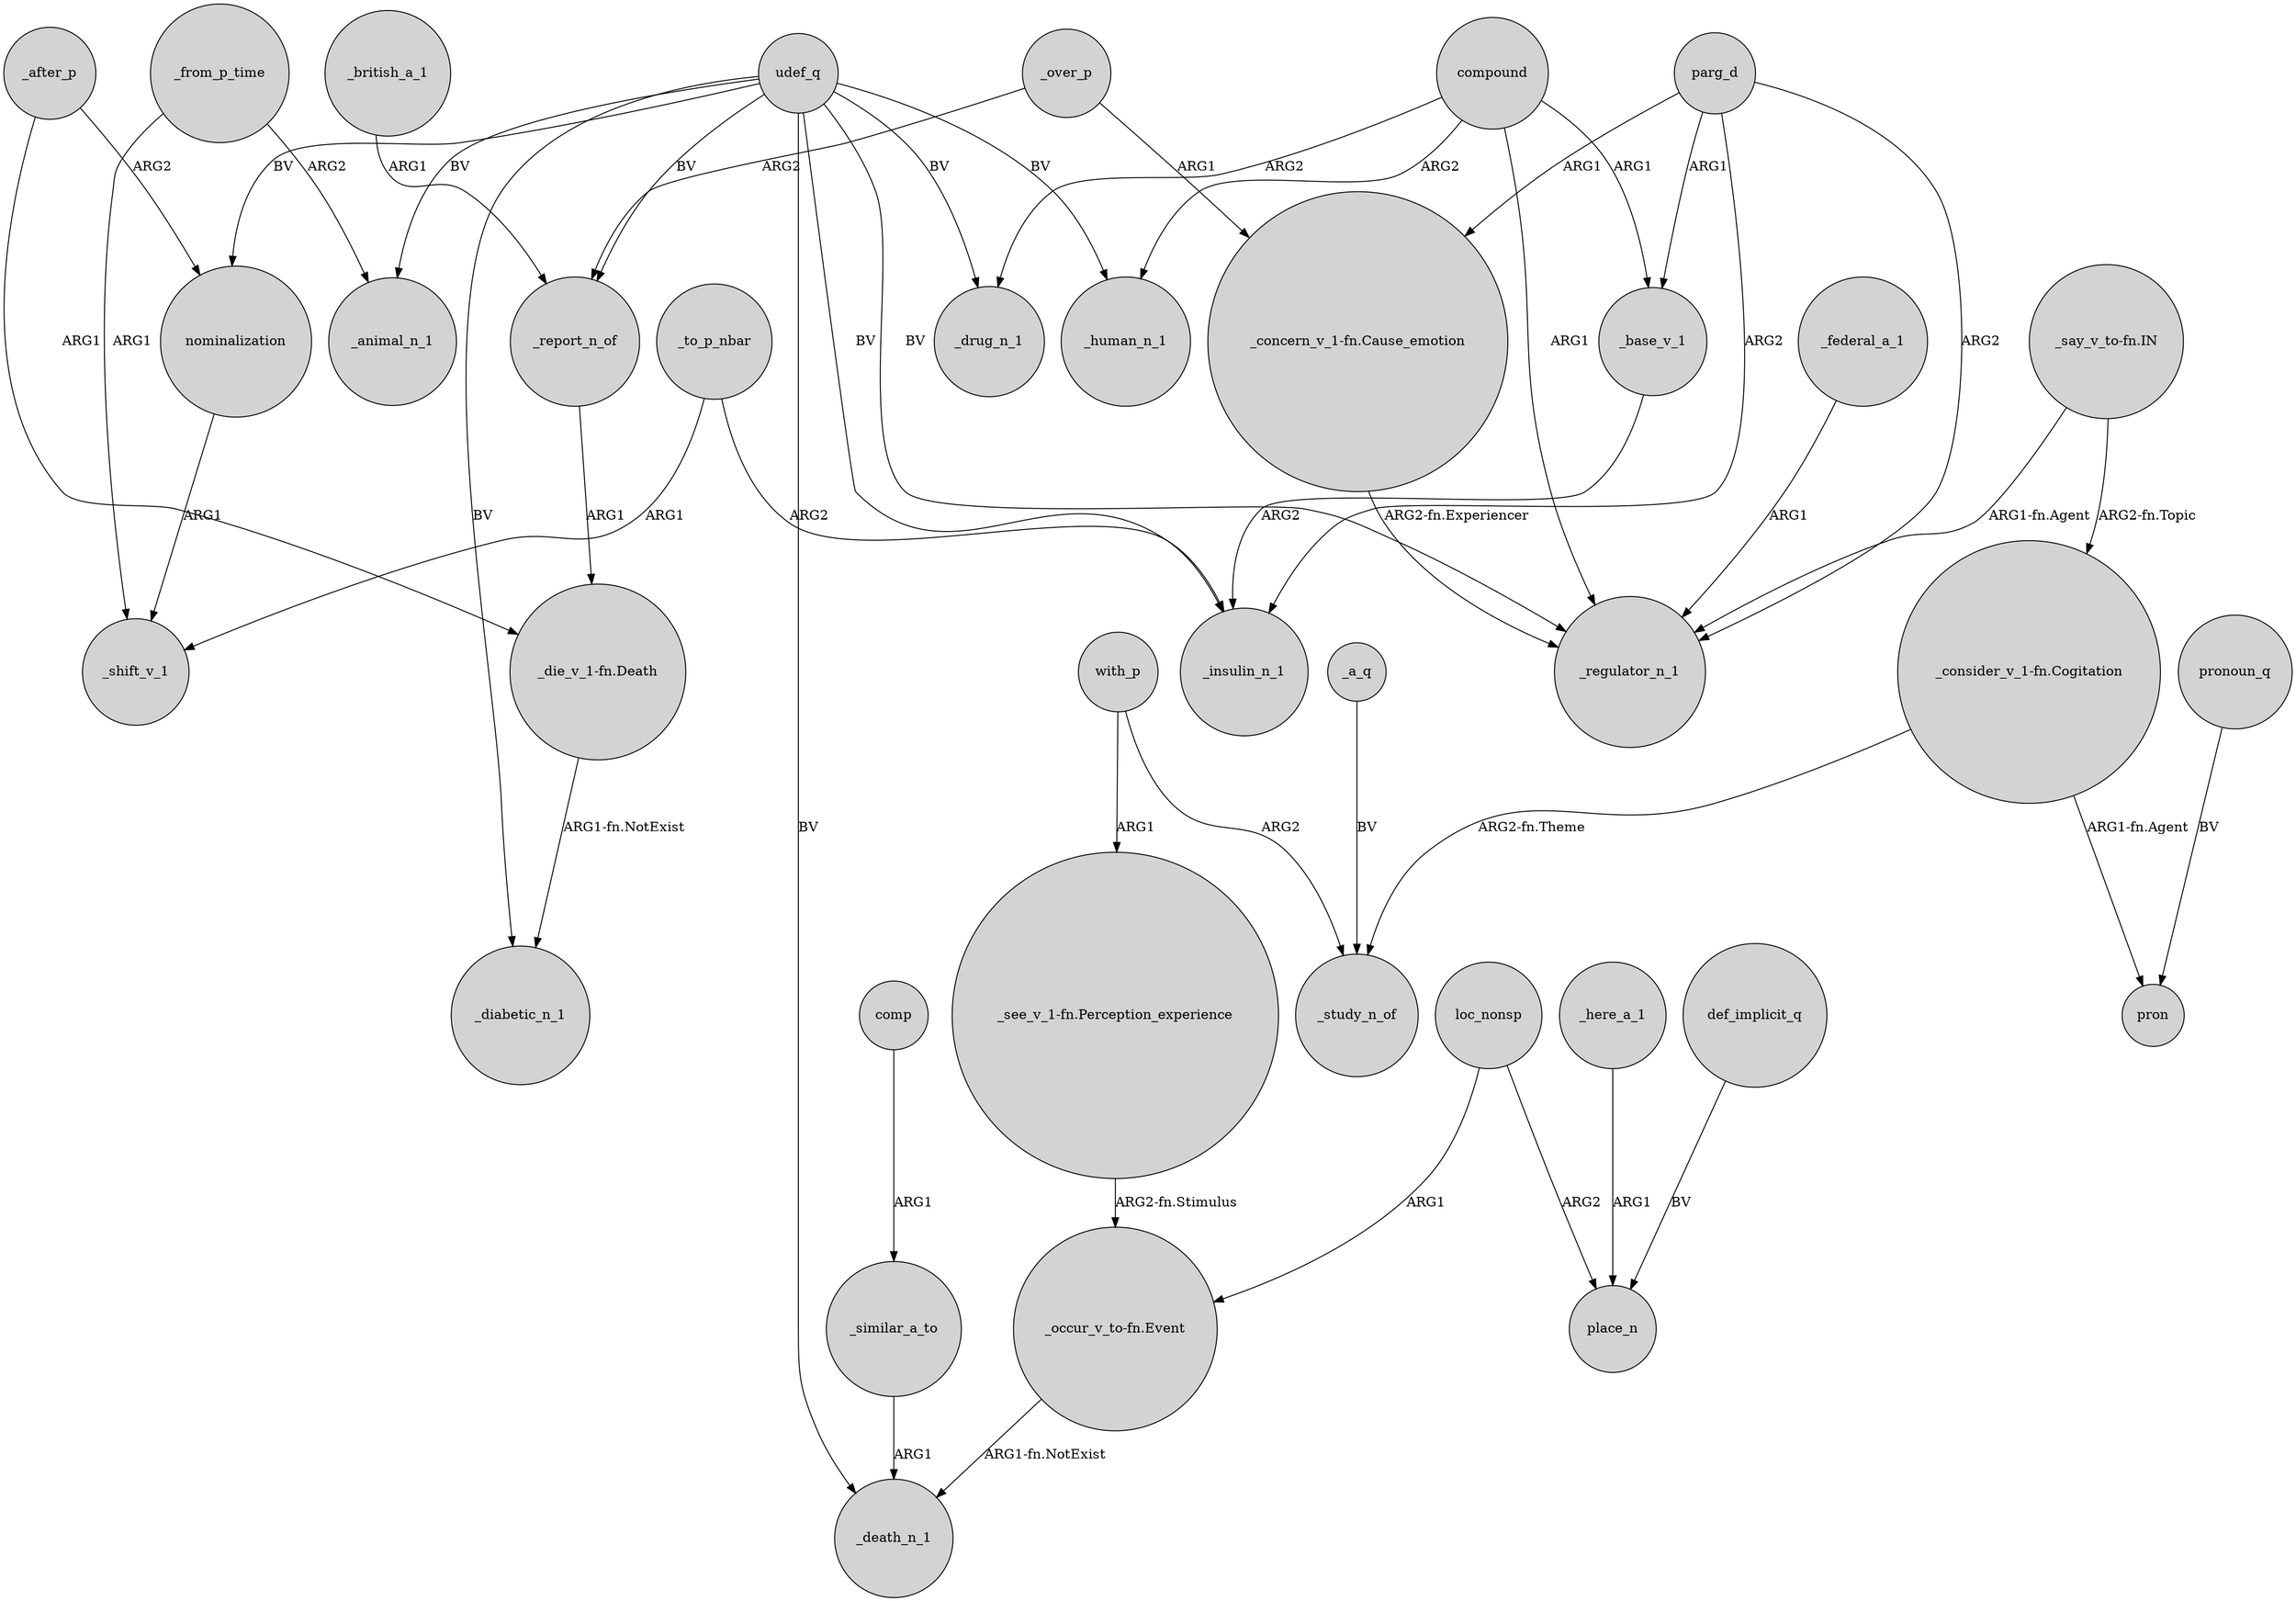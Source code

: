 digraph {
	node [shape=circle style=filled]
	"_die_v_1-fn.Death" -> _diabetic_n_1 [label="ARG1-fn.NotExist"]
	comp -> _similar_a_to [label=ARG1]
	udef_q -> _insulin_n_1 [label=BV]
	_a_q -> _study_n_of [label=BV]
	_federal_a_1 -> _regulator_n_1 [label=ARG1]
	"_consider_v_1-fn.Cogitation" -> pron [label="ARG1-fn.Agent"]
	_here_a_1 -> place_n [label=ARG1]
	loc_nonsp -> "_occur_v_to-fn.Event" [label=ARG1]
	_british_a_1 -> _report_n_of [label=ARG1]
	parg_d -> _regulator_n_1 [label=ARG2]
	_report_n_of -> "_die_v_1-fn.Death" [label=ARG1]
	_to_p_nbar -> _shift_v_1 [label=ARG1]
	"_say_v_to-fn.IN" -> "_consider_v_1-fn.Cogitation" [label="ARG2-fn.Topic"]
	parg_d -> "_concern_v_1-fn.Cause_emotion" [label=ARG1]
	udef_q -> _report_n_of [label=BV]
	parg_d -> _insulin_n_1 [label=ARG2]
	_over_p -> _report_n_of [label=ARG2]
	"_consider_v_1-fn.Cogitation" -> _study_n_of [label="ARG2-fn.Theme"]
	def_implicit_q -> place_n [label=BV]
	with_p -> _study_n_of [label=ARG2]
	udef_q -> _drug_n_1 [label=BV]
	udef_q -> _human_n_1 [label=BV]
	pronoun_q -> pron [label=BV]
	_base_v_1 -> _insulin_n_1 [label=ARG2]
	udef_q -> _animal_n_1 [label=BV]
	compound -> _base_v_1 [label=ARG1]
	udef_q -> _diabetic_n_1 [label=BV]
	_to_p_nbar -> _insulin_n_1 [label=ARG2]
	_similar_a_to -> _death_n_1 [label=ARG1]
	compound -> _drug_n_1 [label=ARG2]
	_from_p_time -> _animal_n_1 [label=ARG2]
	udef_q -> nominalization [label=BV]
	_from_p_time -> _shift_v_1 [label=ARG1]
	udef_q -> _death_n_1 [label=BV]
	loc_nonsp -> place_n [label=ARG2]
	parg_d -> _base_v_1 [label=ARG1]
	"_concern_v_1-fn.Cause_emotion" -> _regulator_n_1 [label="ARG2-fn.Experiencer"]
	compound -> _regulator_n_1 [label=ARG1]
	_after_p -> "_die_v_1-fn.Death" [label=ARG1]
	_over_p -> "_concern_v_1-fn.Cause_emotion" [label=ARG1]
	compound -> _human_n_1 [label=ARG2]
	udef_q -> _regulator_n_1 [label=BV]
	_after_p -> nominalization [label=ARG2]
	"_say_v_to-fn.IN" -> _regulator_n_1 [label="ARG1-fn.Agent"]
	with_p -> "_see_v_1-fn.Perception_experience" [label=ARG1]
	"_see_v_1-fn.Perception_experience" -> "_occur_v_to-fn.Event" [label="ARG2-fn.Stimulus"]
	nominalization -> _shift_v_1 [label=ARG1]
	"_occur_v_to-fn.Event" -> _death_n_1 [label="ARG1-fn.NotExist"]
}
